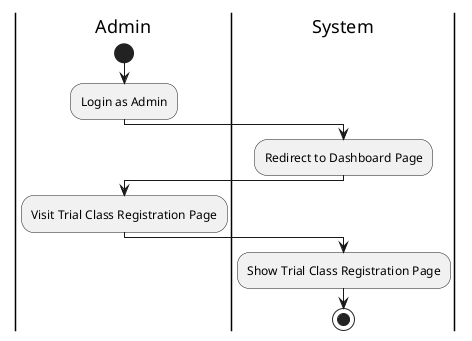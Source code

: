 @startuml ManageTrialClassRegistration
|Admin|
start
:Login as Admin;
|System|
:Redirect to Dashboard Page;
|Admin|
:Visit Trial Class Registration Page;
|System|
:Show Trial Class Registration Page;
stop
@enduml
